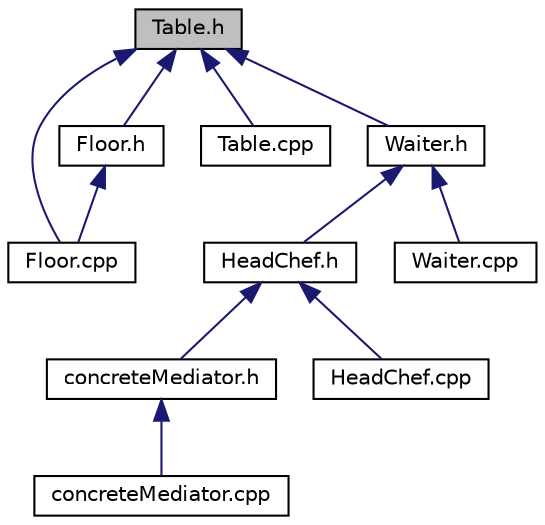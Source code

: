 digraph "Table.h"
{
 // LATEX_PDF_SIZE
  edge [fontname="Helvetica",fontsize="10",labelfontname="Helvetica",labelfontsize="10"];
  node [fontname="Helvetica",fontsize="10",shape=record];
  Node1 [label="Table.h",height=0.2,width=0.4,color="black", fillcolor="grey75", style="filled", fontcolor="black",tooltip="Contains the declaration of the Table class."];
  Node1 -> Node2 [dir="back",color="midnightblue",fontsize="10",style="solid",fontname="Helvetica"];
  Node2 [label="Floor.cpp",height=0.2,width=0.4,color="black", fillcolor="white", style="filled",URL="$Floor_8cpp.html",tooltip="Contains the declaration of the Floor class functions."];
  Node1 -> Node3 [dir="back",color="midnightblue",fontsize="10",style="solid",fontname="Helvetica"];
  Node3 [label="Floor.h",height=0.2,width=0.4,color="black", fillcolor="white", style="filled",URL="$Floor_8h.html",tooltip="Contains the declaration of the Floor class."];
  Node3 -> Node2 [dir="back",color="midnightblue",fontsize="10",style="solid",fontname="Helvetica"];
  Node1 -> Node4 [dir="back",color="midnightblue",fontsize="10",style="solid",fontname="Helvetica"];
  Node4 [label="Table.cpp",height=0.2,width=0.4,color="black", fillcolor="white", style="filled",URL="$Table_8cpp.html",tooltip="Contains the declaration of the Table class functions."];
  Node1 -> Node5 [dir="back",color="midnightblue",fontsize="10",style="solid",fontname="Helvetica"];
  Node5 [label="Waiter.h",height=0.2,width=0.4,color="black", fillcolor="white", style="filled",URL="$Waiter_8h.html",tooltip="Contains the declaration of the Waiter class."];
  Node5 -> Node6 [dir="back",color="midnightblue",fontsize="10",style="solid",fontname="Helvetica"];
  Node6 [label="HeadChef.h",height=0.2,width=0.4,color="black", fillcolor="white", style="filled",URL="$HeadChef_8h.html",tooltip="Contains the declaration of the HeadChef class."];
  Node6 -> Node7 [dir="back",color="midnightblue",fontsize="10",style="solid",fontname="Helvetica"];
  Node7 [label="concreteMediator.h",height=0.2,width=0.4,color="black", fillcolor="white", style="filled",URL="$concreteMediator_8h.html",tooltip="Contains the declaration of the concreteMediator class."];
  Node7 -> Node8 [dir="back",color="midnightblue",fontsize="10",style="solid",fontname="Helvetica"];
  Node8 [label="concreteMediator.cpp",height=0.2,width=0.4,color="black", fillcolor="white", style="filled",URL="$concreteMediator_8cpp.html",tooltip="Contains the implementation of the concreteMediator class."];
  Node6 -> Node9 [dir="back",color="midnightblue",fontsize="10",style="solid",fontname="Helvetica"];
  Node9 [label="HeadChef.cpp",height=0.2,width=0.4,color="black", fillcolor="white", style="filled",URL="$HeadChef_8cpp.html",tooltip="Contains the declaration of the HeadChef class functions."];
  Node5 -> Node10 [dir="back",color="midnightblue",fontsize="10",style="solid",fontname="Helvetica"];
  Node10 [label="Waiter.cpp",height=0.2,width=0.4,color="black", fillcolor="white", style="filled",URL="$Waiter_8cpp.html",tooltip="Contains the declaration of the Waiter class functions."];
}
